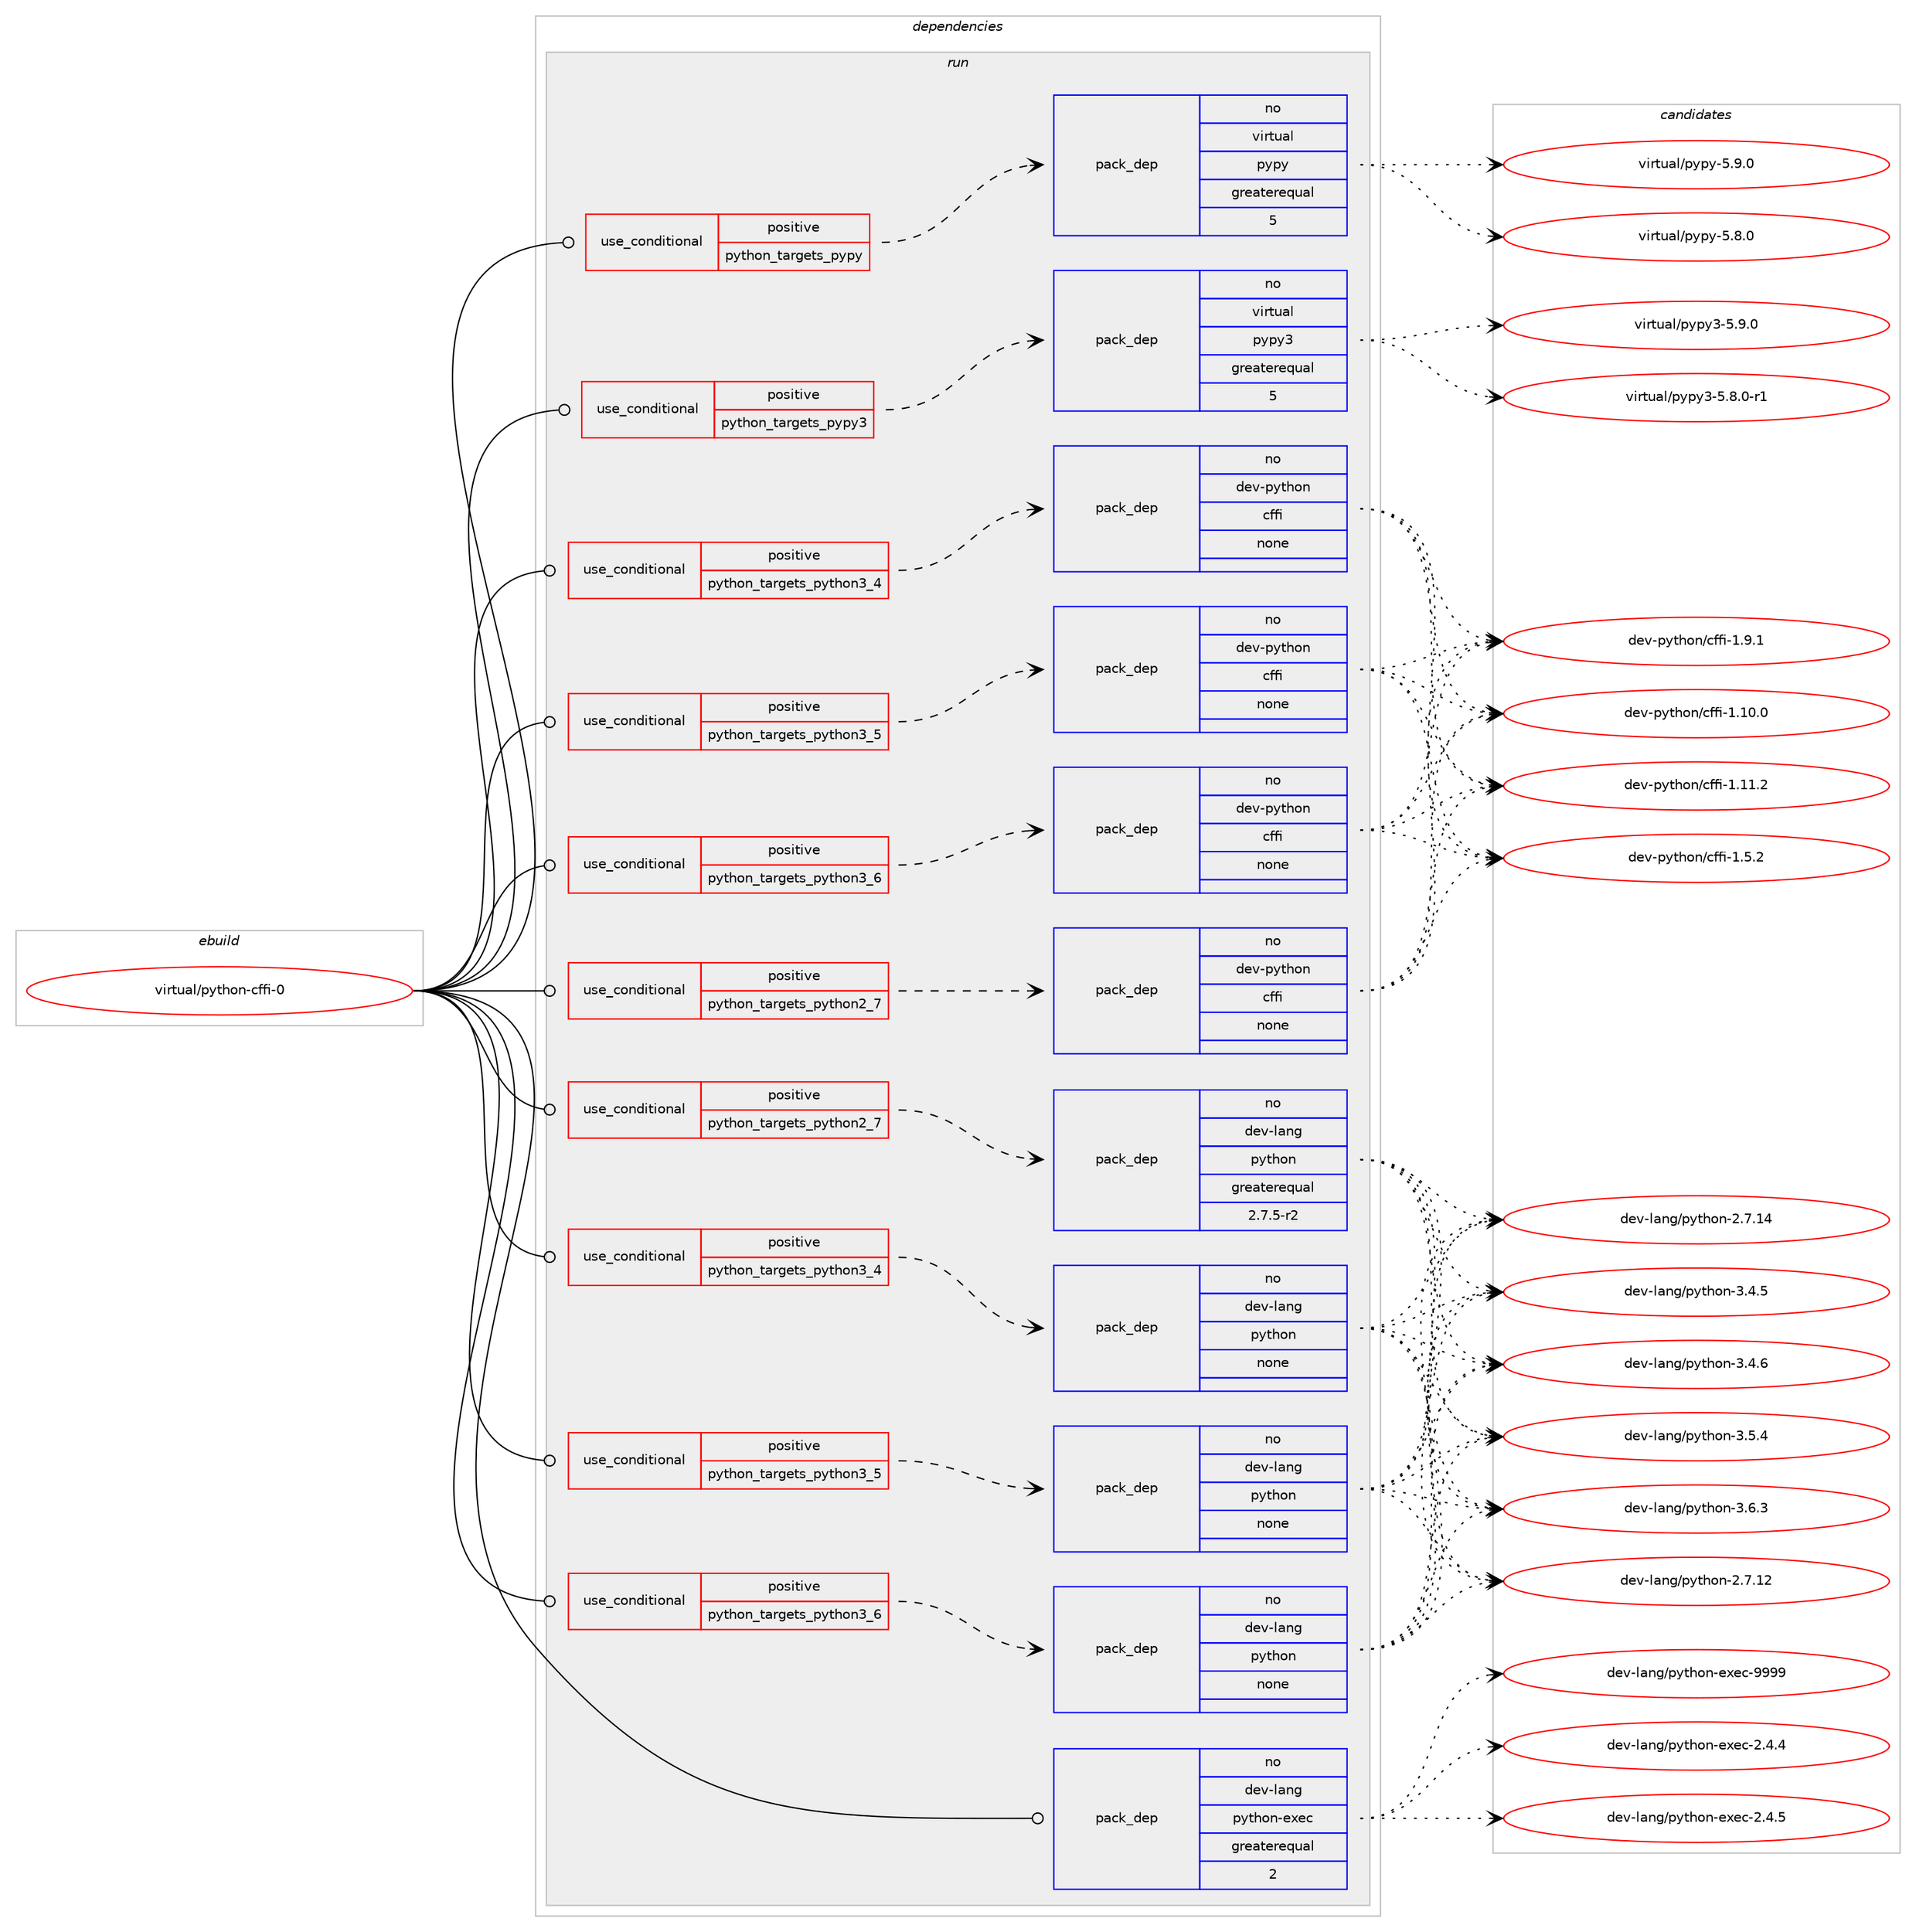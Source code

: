 digraph prolog {

# *************
# Graph options
# *************

newrank=true;
concentrate=true;
compound=true;
graph [rankdir=LR,fontname=Helvetica,fontsize=10,ranksep=1.5];#, ranksep=2.5, nodesep=0.2];
edge  [arrowhead=vee];
node  [fontname=Helvetica,fontsize=10];

# **********
# The ebuild
# **********

subgraph cluster_leftcol {
color=gray;
rank=same;
label=<<i>ebuild</i>>;
id [label="virtual/python-cffi-0", color=red, width=4, href="../virtual/python-cffi-0.svg"];
}

# ****************
# The dependencies
# ****************

subgraph cluster_midcol {
color=gray;
label=<<i>dependencies</i>>;
subgraph cluster_compile {
fillcolor="#eeeeee";
style=filled;
label=<<i>compile</i>>;
}
subgraph cluster_compileandrun {
fillcolor="#eeeeee";
style=filled;
label=<<i>compile and run</i>>;
}
subgraph cluster_run {
fillcolor="#eeeeee";
style=filled;
label=<<i>run</i>>;
subgraph cond118922 {
dependency498922 [label=<<TABLE BORDER="0" CELLBORDER="1" CELLSPACING="0" CELLPADDING="4"><TR><TD ROWSPAN="3" CELLPADDING="10">use_conditional</TD></TR><TR><TD>positive</TD></TR><TR><TD>python_targets_pypy</TD></TR></TABLE>>, shape=none, color=red];
subgraph pack370908 {
dependency498923 [label=<<TABLE BORDER="0" CELLBORDER="1" CELLSPACING="0" CELLPADDING="4" WIDTH="220"><TR><TD ROWSPAN="6" CELLPADDING="30">pack_dep</TD></TR><TR><TD WIDTH="110">no</TD></TR><TR><TD>virtual</TD></TR><TR><TD>pypy</TD></TR><TR><TD>greaterequal</TD></TR><TR><TD>5</TD></TR></TABLE>>, shape=none, color=blue];
}
dependency498922:e -> dependency498923:w [weight=20,style="dashed",arrowhead="vee"];
}
id:e -> dependency498922:w [weight=20,style="solid",arrowhead="odot"];
subgraph cond118923 {
dependency498924 [label=<<TABLE BORDER="0" CELLBORDER="1" CELLSPACING="0" CELLPADDING="4"><TR><TD ROWSPAN="3" CELLPADDING="10">use_conditional</TD></TR><TR><TD>positive</TD></TR><TR><TD>python_targets_pypy3</TD></TR></TABLE>>, shape=none, color=red];
subgraph pack370909 {
dependency498925 [label=<<TABLE BORDER="0" CELLBORDER="1" CELLSPACING="0" CELLPADDING="4" WIDTH="220"><TR><TD ROWSPAN="6" CELLPADDING="30">pack_dep</TD></TR><TR><TD WIDTH="110">no</TD></TR><TR><TD>virtual</TD></TR><TR><TD>pypy3</TD></TR><TR><TD>greaterequal</TD></TR><TR><TD>5</TD></TR></TABLE>>, shape=none, color=blue];
}
dependency498924:e -> dependency498925:w [weight=20,style="dashed",arrowhead="vee"];
}
id:e -> dependency498924:w [weight=20,style="solid",arrowhead="odot"];
subgraph cond118924 {
dependency498926 [label=<<TABLE BORDER="0" CELLBORDER="1" CELLSPACING="0" CELLPADDING="4"><TR><TD ROWSPAN="3" CELLPADDING="10">use_conditional</TD></TR><TR><TD>positive</TD></TR><TR><TD>python_targets_python2_7</TD></TR></TABLE>>, shape=none, color=red];
subgraph pack370910 {
dependency498927 [label=<<TABLE BORDER="0" CELLBORDER="1" CELLSPACING="0" CELLPADDING="4" WIDTH="220"><TR><TD ROWSPAN="6" CELLPADDING="30">pack_dep</TD></TR><TR><TD WIDTH="110">no</TD></TR><TR><TD>dev-lang</TD></TR><TR><TD>python</TD></TR><TR><TD>greaterequal</TD></TR><TR><TD>2.7.5-r2</TD></TR></TABLE>>, shape=none, color=blue];
}
dependency498926:e -> dependency498927:w [weight=20,style="dashed",arrowhead="vee"];
}
id:e -> dependency498926:w [weight=20,style="solid",arrowhead="odot"];
subgraph cond118925 {
dependency498928 [label=<<TABLE BORDER="0" CELLBORDER="1" CELLSPACING="0" CELLPADDING="4"><TR><TD ROWSPAN="3" CELLPADDING="10">use_conditional</TD></TR><TR><TD>positive</TD></TR><TR><TD>python_targets_python2_7</TD></TR></TABLE>>, shape=none, color=red];
subgraph pack370911 {
dependency498929 [label=<<TABLE BORDER="0" CELLBORDER="1" CELLSPACING="0" CELLPADDING="4" WIDTH="220"><TR><TD ROWSPAN="6" CELLPADDING="30">pack_dep</TD></TR><TR><TD WIDTH="110">no</TD></TR><TR><TD>dev-python</TD></TR><TR><TD>cffi</TD></TR><TR><TD>none</TD></TR><TR><TD></TD></TR></TABLE>>, shape=none, color=blue];
}
dependency498928:e -> dependency498929:w [weight=20,style="dashed",arrowhead="vee"];
}
id:e -> dependency498928:w [weight=20,style="solid",arrowhead="odot"];
subgraph cond118926 {
dependency498930 [label=<<TABLE BORDER="0" CELLBORDER="1" CELLSPACING="0" CELLPADDING="4"><TR><TD ROWSPAN="3" CELLPADDING="10">use_conditional</TD></TR><TR><TD>positive</TD></TR><TR><TD>python_targets_python3_4</TD></TR></TABLE>>, shape=none, color=red];
subgraph pack370912 {
dependency498931 [label=<<TABLE BORDER="0" CELLBORDER="1" CELLSPACING="0" CELLPADDING="4" WIDTH="220"><TR><TD ROWSPAN="6" CELLPADDING="30">pack_dep</TD></TR><TR><TD WIDTH="110">no</TD></TR><TR><TD>dev-lang</TD></TR><TR><TD>python</TD></TR><TR><TD>none</TD></TR><TR><TD></TD></TR></TABLE>>, shape=none, color=blue];
}
dependency498930:e -> dependency498931:w [weight=20,style="dashed",arrowhead="vee"];
}
id:e -> dependency498930:w [weight=20,style="solid",arrowhead="odot"];
subgraph cond118927 {
dependency498932 [label=<<TABLE BORDER="0" CELLBORDER="1" CELLSPACING="0" CELLPADDING="4"><TR><TD ROWSPAN="3" CELLPADDING="10">use_conditional</TD></TR><TR><TD>positive</TD></TR><TR><TD>python_targets_python3_4</TD></TR></TABLE>>, shape=none, color=red];
subgraph pack370913 {
dependency498933 [label=<<TABLE BORDER="0" CELLBORDER="1" CELLSPACING="0" CELLPADDING="4" WIDTH="220"><TR><TD ROWSPAN="6" CELLPADDING="30">pack_dep</TD></TR><TR><TD WIDTH="110">no</TD></TR><TR><TD>dev-python</TD></TR><TR><TD>cffi</TD></TR><TR><TD>none</TD></TR><TR><TD></TD></TR></TABLE>>, shape=none, color=blue];
}
dependency498932:e -> dependency498933:w [weight=20,style="dashed",arrowhead="vee"];
}
id:e -> dependency498932:w [weight=20,style="solid",arrowhead="odot"];
subgraph cond118928 {
dependency498934 [label=<<TABLE BORDER="0" CELLBORDER="1" CELLSPACING="0" CELLPADDING="4"><TR><TD ROWSPAN="3" CELLPADDING="10">use_conditional</TD></TR><TR><TD>positive</TD></TR><TR><TD>python_targets_python3_5</TD></TR></TABLE>>, shape=none, color=red];
subgraph pack370914 {
dependency498935 [label=<<TABLE BORDER="0" CELLBORDER="1" CELLSPACING="0" CELLPADDING="4" WIDTH="220"><TR><TD ROWSPAN="6" CELLPADDING="30">pack_dep</TD></TR><TR><TD WIDTH="110">no</TD></TR><TR><TD>dev-lang</TD></TR><TR><TD>python</TD></TR><TR><TD>none</TD></TR><TR><TD></TD></TR></TABLE>>, shape=none, color=blue];
}
dependency498934:e -> dependency498935:w [weight=20,style="dashed",arrowhead="vee"];
}
id:e -> dependency498934:w [weight=20,style="solid",arrowhead="odot"];
subgraph cond118929 {
dependency498936 [label=<<TABLE BORDER="0" CELLBORDER="1" CELLSPACING="0" CELLPADDING="4"><TR><TD ROWSPAN="3" CELLPADDING="10">use_conditional</TD></TR><TR><TD>positive</TD></TR><TR><TD>python_targets_python3_5</TD></TR></TABLE>>, shape=none, color=red];
subgraph pack370915 {
dependency498937 [label=<<TABLE BORDER="0" CELLBORDER="1" CELLSPACING="0" CELLPADDING="4" WIDTH="220"><TR><TD ROWSPAN="6" CELLPADDING="30">pack_dep</TD></TR><TR><TD WIDTH="110">no</TD></TR><TR><TD>dev-python</TD></TR><TR><TD>cffi</TD></TR><TR><TD>none</TD></TR><TR><TD></TD></TR></TABLE>>, shape=none, color=blue];
}
dependency498936:e -> dependency498937:w [weight=20,style="dashed",arrowhead="vee"];
}
id:e -> dependency498936:w [weight=20,style="solid",arrowhead="odot"];
subgraph cond118930 {
dependency498938 [label=<<TABLE BORDER="0" CELLBORDER="1" CELLSPACING="0" CELLPADDING="4"><TR><TD ROWSPAN="3" CELLPADDING="10">use_conditional</TD></TR><TR><TD>positive</TD></TR><TR><TD>python_targets_python3_6</TD></TR></TABLE>>, shape=none, color=red];
subgraph pack370916 {
dependency498939 [label=<<TABLE BORDER="0" CELLBORDER="1" CELLSPACING="0" CELLPADDING="4" WIDTH="220"><TR><TD ROWSPAN="6" CELLPADDING="30">pack_dep</TD></TR><TR><TD WIDTH="110">no</TD></TR><TR><TD>dev-lang</TD></TR><TR><TD>python</TD></TR><TR><TD>none</TD></TR><TR><TD></TD></TR></TABLE>>, shape=none, color=blue];
}
dependency498938:e -> dependency498939:w [weight=20,style="dashed",arrowhead="vee"];
}
id:e -> dependency498938:w [weight=20,style="solid",arrowhead="odot"];
subgraph cond118931 {
dependency498940 [label=<<TABLE BORDER="0" CELLBORDER="1" CELLSPACING="0" CELLPADDING="4"><TR><TD ROWSPAN="3" CELLPADDING="10">use_conditional</TD></TR><TR><TD>positive</TD></TR><TR><TD>python_targets_python3_6</TD></TR></TABLE>>, shape=none, color=red];
subgraph pack370917 {
dependency498941 [label=<<TABLE BORDER="0" CELLBORDER="1" CELLSPACING="0" CELLPADDING="4" WIDTH="220"><TR><TD ROWSPAN="6" CELLPADDING="30">pack_dep</TD></TR><TR><TD WIDTH="110">no</TD></TR><TR><TD>dev-python</TD></TR><TR><TD>cffi</TD></TR><TR><TD>none</TD></TR><TR><TD></TD></TR></TABLE>>, shape=none, color=blue];
}
dependency498940:e -> dependency498941:w [weight=20,style="dashed",arrowhead="vee"];
}
id:e -> dependency498940:w [weight=20,style="solid",arrowhead="odot"];
subgraph pack370918 {
dependency498942 [label=<<TABLE BORDER="0" CELLBORDER="1" CELLSPACING="0" CELLPADDING="4" WIDTH="220"><TR><TD ROWSPAN="6" CELLPADDING="30">pack_dep</TD></TR><TR><TD WIDTH="110">no</TD></TR><TR><TD>dev-lang</TD></TR><TR><TD>python-exec</TD></TR><TR><TD>greaterequal</TD></TR><TR><TD>2</TD></TR></TABLE>>, shape=none, color=blue];
}
id:e -> dependency498942:w [weight=20,style="solid",arrowhead="odot"];
}
}

# **************
# The candidates
# **************

subgraph cluster_choices {
rank=same;
color=gray;
label=<<i>candidates</i>>;

subgraph choice370908 {
color=black;
nodesep=1;
choice1181051141161179710847112121112121455346564648 [label="virtual/pypy-5.8.0", color=red, width=4,href="../virtual/pypy-5.8.0.svg"];
choice1181051141161179710847112121112121455346574648 [label="virtual/pypy-5.9.0", color=red, width=4,href="../virtual/pypy-5.9.0.svg"];
dependency498923:e -> choice1181051141161179710847112121112121455346564648:w [style=dotted,weight="100"];
dependency498923:e -> choice1181051141161179710847112121112121455346574648:w [style=dotted,weight="100"];
}
subgraph choice370909 {
color=black;
nodesep=1;
choice1181051141161179710847112121112121514553465646484511449 [label="virtual/pypy3-5.8.0-r1", color=red, width=4,href="../virtual/pypy3-5.8.0-r1.svg"];
choice118105114116117971084711212111212151455346574648 [label="virtual/pypy3-5.9.0", color=red, width=4,href="../virtual/pypy3-5.9.0.svg"];
dependency498925:e -> choice1181051141161179710847112121112121514553465646484511449:w [style=dotted,weight="100"];
dependency498925:e -> choice118105114116117971084711212111212151455346574648:w [style=dotted,weight="100"];
}
subgraph choice370910 {
color=black;
nodesep=1;
choice10010111845108971101034711212111610411111045504655464950 [label="dev-lang/python-2.7.12", color=red, width=4,href="../dev-lang/python-2.7.12.svg"];
choice10010111845108971101034711212111610411111045504655464952 [label="dev-lang/python-2.7.14", color=red, width=4,href="../dev-lang/python-2.7.14.svg"];
choice100101118451089711010347112121116104111110455146524653 [label="dev-lang/python-3.4.5", color=red, width=4,href="../dev-lang/python-3.4.5.svg"];
choice100101118451089711010347112121116104111110455146524654 [label="dev-lang/python-3.4.6", color=red, width=4,href="../dev-lang/python-3.4.6.svg"];
choice100101118451089711010347112121116104111110455146534652 [label="dev-lang/python-3.5.4", color=red, width=4,href="../dev-lang/python-3.5.4.svg"];
choice100101118451089711010347112121116104111110455146544651 [label="dev-lang/python-3.6.3", color=red, width=4,href="../dev-lang/python-3.6.3.svg"];
dependency498927:e -> choice10010111845108971101034711212111610411111045504655464950:w [style=dotted,weight="100"];
dependency498927:e -> choice10010111845108971101034711212111610411111045504655464952:w [style=dotted,weight="100"];
dependency498927:e -> choice100101118451089711010347112121116104111110455146524653:w [style=dotted,weight="100"];
dependency498927:e -> choice100101118451089711010347112121116104111110455146524654:w [style=dotted,weight="100"];
dependency498927:e -> choice100101118451089711010347112121116104111110455146534652:w [style=dotted,weight="100"];
dependency498927:e -> choice100101118451089711010347112121116104111110455146544651:w [style=dotted,weight="100"];
}
subgraph choice370911 {
color=black;
nodesep=1;
choice10010111845112121116104111110479910210210545494649484648 [label="dev-python/cffi-1.10.0", color=red, width=4,href="../dev-python/cffi-1.10.0.svg"];
choice10010111845112121116104111110479910210210545494649494650 [label="dev-python/cffi-1.11.2", color=red, width=4,href="../dev-python/cffi-1.11.2.svg"];
choice100101118451121211161041111104799102102105454946534650 [label="dev-python/cffi-1.5.2", color=red, width=4,href="../dev-python/cffi-1.5.2.svg"];
choice100101118451121211161041111104799102102105454946574649 [label="dev-python/cffi-1.9.1", color=red, width=4,href="../dev-python/cffi-1.9.1.svg"];
dependency498929:e -> choice10010111845112121116104111110479910210210545494649484648:w [style=dotted,weight="100"];
dependency498929:e -> choice10010111845112121116104111110479910210210545494649494650:w [style=dotted,weight="100"];
dependency498929:e -> choice100101118451121211161041111104799102102105454946534650:w [style=dotted,weight="100"];
dependency498929:e -> choice100101118451121211161041111104799102102105454946574649:w [style=dotted,weight="100"];
}
subgraph choice370912 {
color=black;
nodesep=1;
choice10010111845108971101034711212111610411111045504655464950 [label="dev-lang/python-2.7.12", color=red, width=4,href="../dev-lang/python-2.7.12.svg"];
choice10010111845108971101034711212111610411111045504655464952 [label="dev-lang/python-2.7.14", color=red, width=4,href="../dev-lang/python-2.7.14.svg"];
choice100101118451089711010347112121116104111110455146524653 [label="dev-lang/python-3.4.5", color=red, width=4,href="../dev-lang/python-3.4.5.svg"];
choice100101118451089711010347112121116104111110455146524654 [label="dev-lang/python-3.4.6", color=red, width=4,href="../dev-lang/python-3.4.6.svg"];
choice100101118451089711010347112121116104111110455146534652 [label="dev-lang/python-3.5.4", color=red, width=4,href="../dev-lang/python-3.5.4.svg"];
choice100101118451089711010347112121116104111110455146544651 [label="dev-lang/python-3.6.3", color=red, width=4,href="../dev-lang/python-3.6.3.svg"];
dependency498931:e -> choice10010111845108971101034711212111610411111045504655464950:w [style=dotted,weight="100"];
dependency498931:e -> choice10010111845108971101034711212111610411111045504655464952:w [style=dotted,weight="100"];
dependency498931:e -> choice100101118451089711010347112121116104111110455146524653:w [style=dotted,weight="100"];
dependency498931:e -> choice100101118451089711010347112121116104111110455146524654:w [style=dotted,weight="100"];
dependency498931:e -> choice100101118451089711010347112121116104111110455146534652:w [style=dotted,weight="100"];
dependency498931:e -> choice100101118451089711010347112121116104111110455146544651:w [style=dotted,weight="100"];
}
subgraph choice370913 {
color=black;
nodesep=1;
choice10010111845112121116104111110479910210210545494649484648 [label="dev-python/cffi-1.10.0", color=red, width=4,href="../dev-python/cffi-1.10.0.svg"];
choice10010111845112121116104111110479910210210545494649494650 [label="dev-python/cffi-1.11.2", color=red, width=4,href="../dev-python/cffi-1.11.2.svg"];
choice100101118451121211161041111104799102102105454946534650 [label="dev-python/cffi-1.5.2", color=red, width=4,href="../dev-python/cffi-1.5.2.svg"];
choice100101118451121211161041111104799102102105454946574649 [label="dev-python/cffi-1.9.1", color=red, width=4,href="../dev-python/cffi-1.9.1.svg"];
dependency498933:e -> choice10010111845112121116104111110479910210210545494649484648:w [style=dotted,weight="100"];
dependency498933:e -> choice10010111845112121116104111110479910210210545494649494650:w [style=dotted,weight="100"];
dependency498933:e -> choice100101118451121211161041111104799102102105454946534650:w [style=dotted,weight="100"];
dependency498933:e -> choice100101118451121211161041111104799102102105454946574649:w [style=dotted,weight="100"];
}
subgraph choice370914 {
color=black;
nodesep=1;
choice10010111845108971101034711212111610411111045504655464950 [label="dev-lang/python-2.7.12", color=red, width=4,href="../dev-lang/python-2.7.12.svg"];
choice10010111845108971101034711212111610411111045504655464952 [label="dev-lang/python-2.7.14", color=red, width=4,href="../dev-lang/python-2.7.14.svg"];
choice100101118451089711010347112121116104111110455146524653 [label="dev-lang/python-3.4.5", color=red, width=4,href="../dev-lang/python-3.4.5.svg"];
choice100101118451089711010347112121116104111110455146524654 [label="dev-lang/python-3.4.6", color=red, width=4,href="../dev-lang/python-3.4.6.svg"];
choice100101118451089711010347112121116104111110455146534652 [label="dev-lang/python-3.5.4", color=red, width=4,href="../dev-lang/python-3.5.4.svg"];
choice100101118451089711010347112121116104111110455146544651 [label="dev-lang/python-3.6.3", color=red, width=4,href="../dev-lang/python-3.6.3.svg"];
dependency498935:e -> choice10010111845108971101034711212111610411111045504655464950:w [style=dotted,weight="100"];
dependency498935:e -> choice10010111845108971101034711212111610411111045504655464952:w [style=dotted,weight="100"];
dependency498935:e -> choice100101118451089711010347112121116104111110455146524653:w [style=dotted,weight="100"];
dependency498935:e -> choice100101118451089711010347112121116104111110455146524654:w [style=dotted,weight="100"];
dependency498935:e -> choice100101118451089711010347112121116104111110455146534652:w [style=dotted,weight="100"];
dependency498935:e -> choice100101118451089711010347112121116104111110455146544651:w [style=dotted,weight="100"];
}
subgraph choice370915 {
color=black;
nodesep=1;
choice10010111845112121116104111110479910210210545494649484648 [label="dev-python/cffi-1.10.0", color=red, width=4,href="../dev-python/cffi-1.10.0.svg"];
choice10010111845112121116104111110479910210210545494649494650 [label="dev-python/cffi-1.11.2", color=red, width=4,href="../dev-python/cffi-1.11.2.svg"];
choice100101118451121211161041111104799102102105454946534650 [label="dev-python/cffi-1.5.2", color=red, width=4,href="../dev-python/cffi-1.5.2.svg"];
choice100101118451121211161041111104799102102105454946574649 [label="dev-python/cffi-1.9.1", color=red, width=4,href="../dev-python/cffi-1.9.1.svg"];
dependency498937:e -> choice10010111845112121116104111110479910210210545494649484648:w [style=dotted,weight="100"];
dependency498937:e -> choice10010111845112121116104111110479910210210545494649494650:w [style=dotted,weight="100"];
dependency498937:e -> choice100101118451121211161041111104799102102105454946534650:w [style=dotted,weight="100"];
dependency498937:e -> choice100101118451121211161041111104799102102105454946574649:w [style=dotted,weight="100"];
}
subgraph choice370916 {
color=black;
nodesep=1;
choice10010111845108971101034711212111610411111045504655464950 [label="dev-lang/python-2.7.12", color=red, width=4,href="../dev-lang/python-2.7.12.svg"];
choice10010111845108971101034711212111610411111045504655464952 [label="dev-lang/python-2.7.14", color=red, width=4,href="../dev-lang/python-2.7.14.svg"];
choice100101118451089711010347112121116104111110455146524653 [label="dev-lang/python-3.4.5", color=red, width=4,href="../dev-lang/python-3.4.5.svg"];
choice100101118451089711010347112121116104111110455146524654 [label="dev-lang/python-3.4.6", color=red, width=4,href="../dev-lang/python-3.4.6.svg"];
choice100101118451089711010347112121116104111110455146534652 [label="dev-lang/python-3.5.4", color=red, width=4,href="../dev-lang/python-3.5.4.svg"];
choice100101118451089711010347112121116104111110455146544651 [label="dev-lang/python-3.6.3", color=red, width=4,href="../dev-lang/python-3.6.3.svg"];
dependency498939:e -> choice10010111845108971101034711212111610411111045504655464950:w [style=dotted,weight="100"];
dependency498939:e -> choice10010111845108971101034711212111610411111045504655464952:w [style=dotted,weight="100"];
dependency498939:e -> choice100101118451089711010347112121116104111110455146524653:w [style=dotted,weight="100"];
dependency498939:e -> choice100101118451089711010347112121116104111110455146524654:w [style=dotted,weight="100"];
dependency498939:e -> choice100101118451089711010347112121116104111110455146534652:w [style=dotted,weight="100"];
dependency498939:e -> choice100101118451089711010347112121116104111110455146544651:w [style=dotted,weight="100"];
}
subgraph choice370917 {
color=black;
nodesep=1;
choice10010111845112121116104111110479910210210545494649484648 [label="dev-python/cffi-1.10.0", color=red, width=4,href="../dev-python/cffi-1.10.0.svg"];
choice10010111845112121116104111110479910210210545494649494650 [label="dev-python/cffi-1.11.2", color=red, width=4,href="../dev-python/cffi-1.11.2.svg"];
choice100101118451121211161041111104799102102105454946534650 [label="dev-python/cffi-1.5.2", color=red, width=4,href="../dev-python/cffi-1.5.2.svg"];
choice100101118451121211161041111104799102102105454946574649 [label="dev-python/cffi-1.9.1", color=red, width=4,href="../dev-python/cffi-1.9.1.svg"];
dependency498941:e -> choice10010111845112121116104111110479910210210545494649484648:w [style=dotted,weight="100"];
dependency498941:e -> choice10010111845112121116104111110479910210210545494649494650:w [style=dotted,weight="100"];
dependency498941:e -> choice100101118451121211161041111104799102102105454946534650:w [style=dotted,weight="100"];
dependency498941:e -> choice100101118451121211161041111104799102102105454946574649:w [style=dotted,weight="100"];
}
subgraph choice370918 {
color=black;
nodesep=1;
choice1001011184510897110103471121211161041111104510112010199455046524652 [label="dev-lang/python-exec-2.4.4", color=red, width=4,href="../dev-lang/python-exec-2.4.4.svg"];
choice1001011184510897110103471121211161041111104510112010199455046524653 [label="dev-lang/python-exec-2.4.5", color=red, width=4,href="../dev-lang/python-exec-2.4.5.svg"];
choice10010111845108971101034711212111610411111045101120101994557575757 [label="dev-lang/python-exec-9999", color=red, width=4,href="../dev-lang/python-exec-9999.svg"];
dependency498942:e -> choice1001011184510897110103471121211161041111104510112010199455046524652:w [style=dotted,weight="100"];
dependency498942:e -> choice1001011184510897110103471121211161041111104510112010199455046524653:w [style=dotted,weight="100"];
dependency498942:e -> choice10010111845108971101034711212111610411111045101120101994557575757:w [style=dotted,weight="100"];
}
}

}
